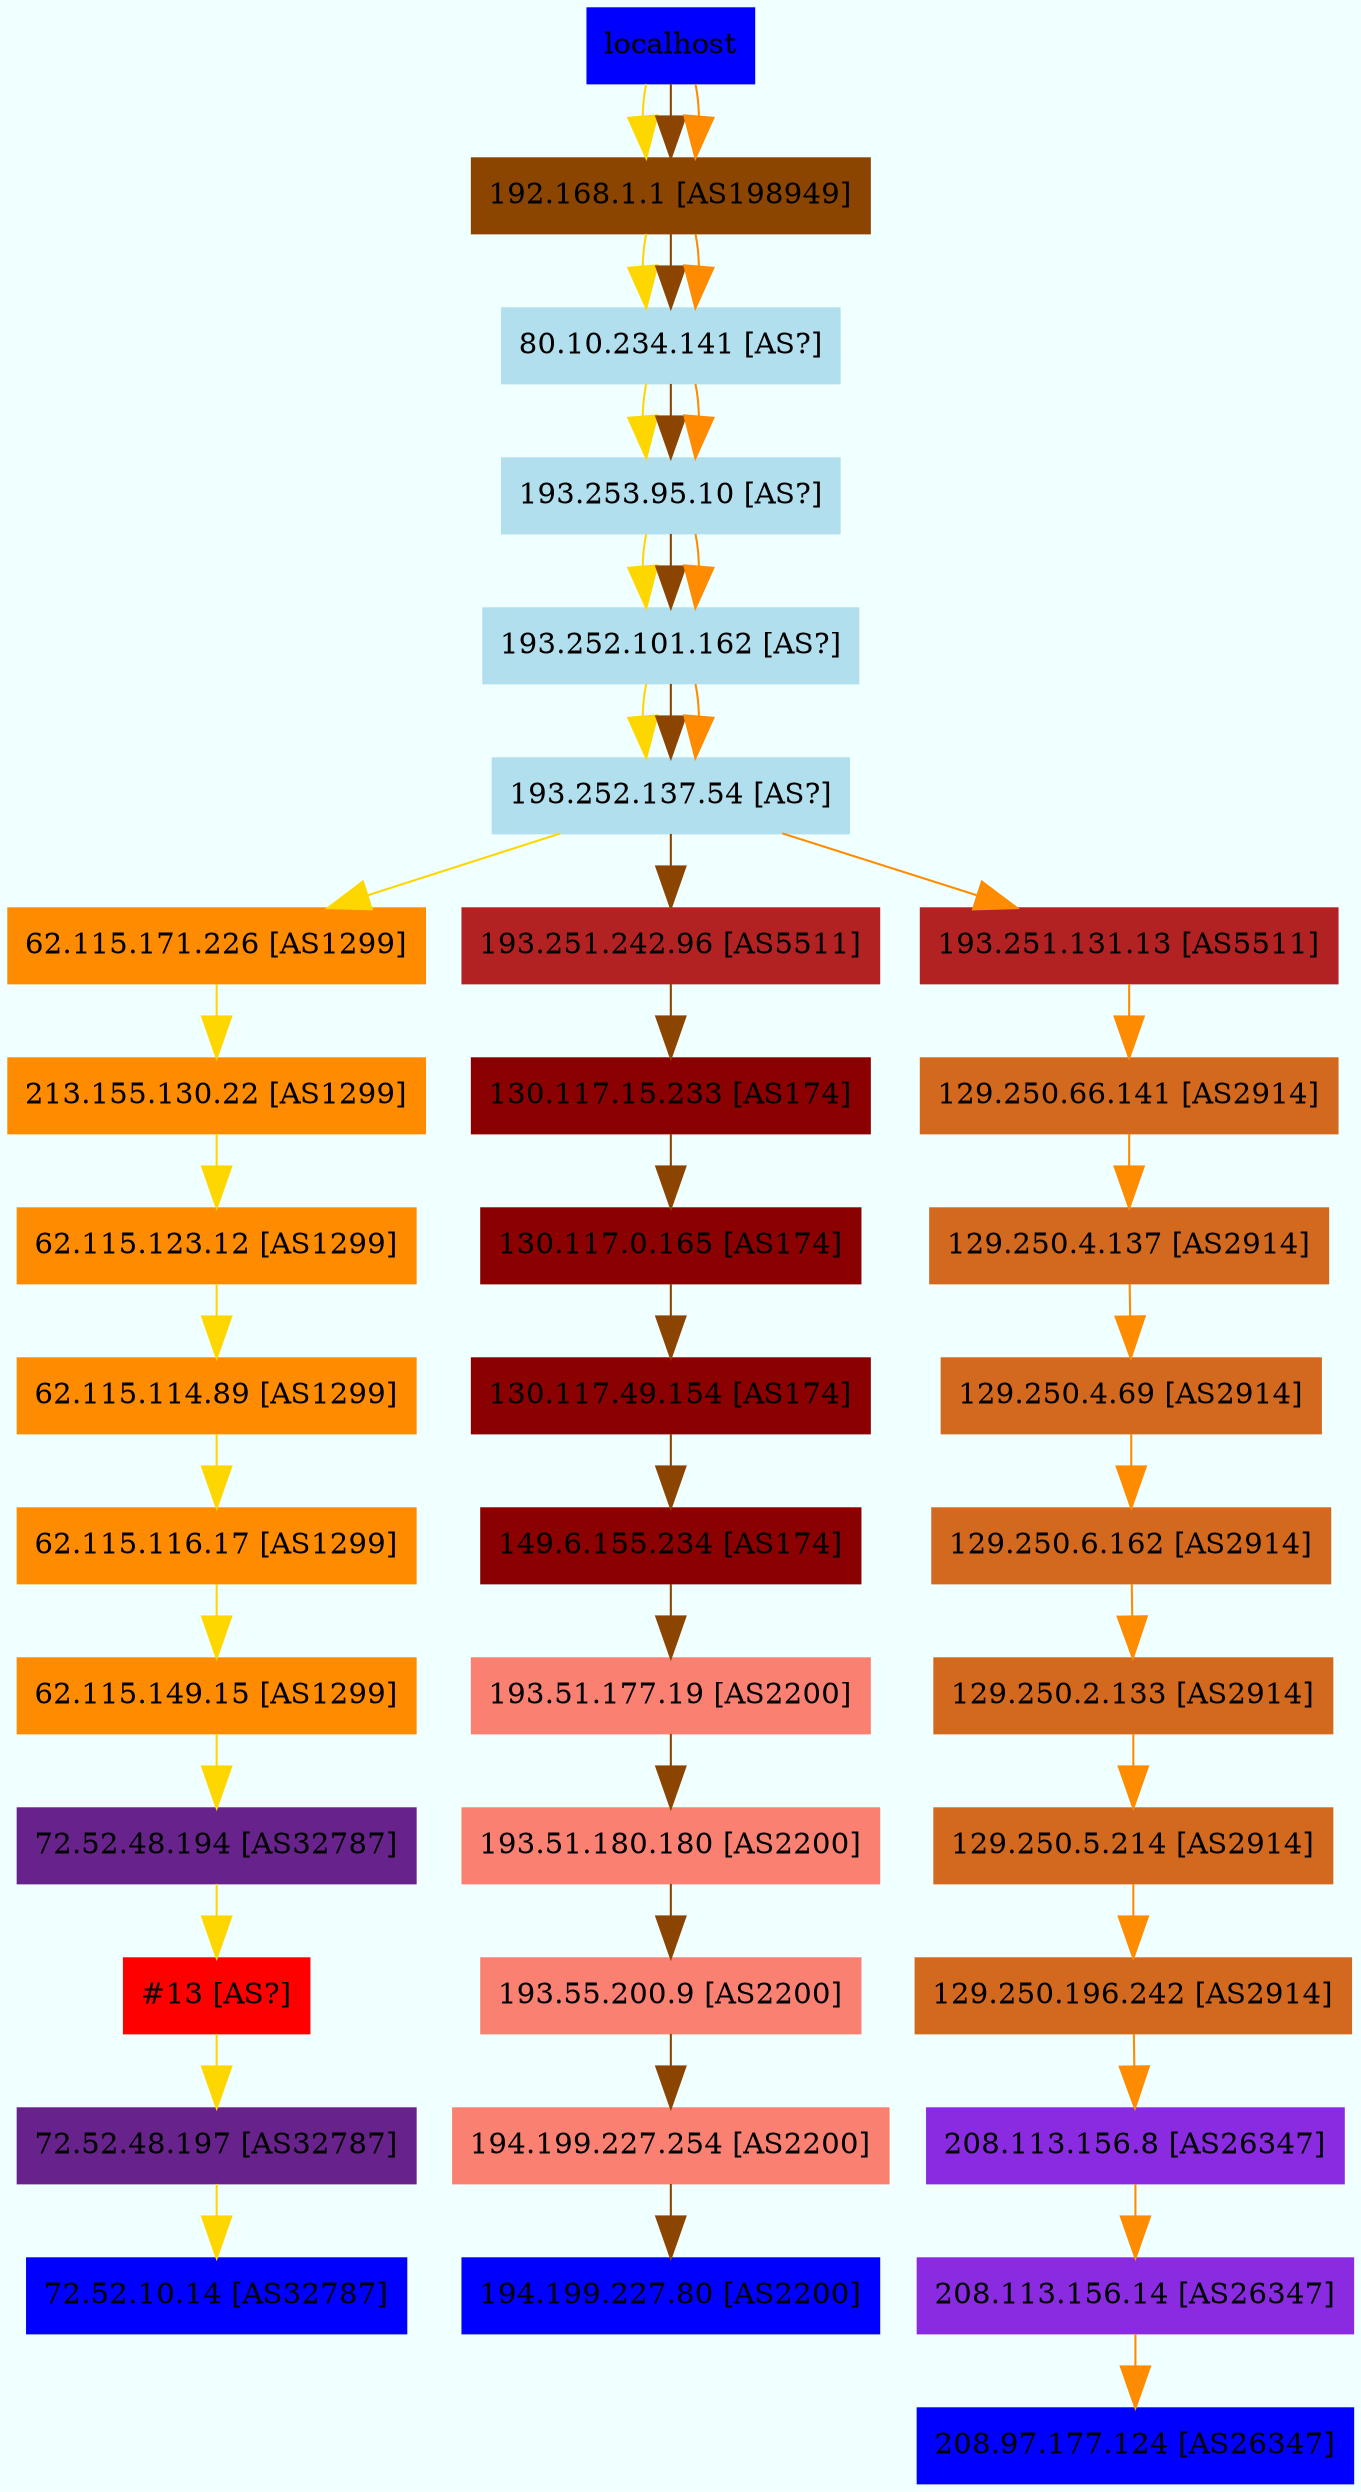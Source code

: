 digraph NetMap{
	bgcolor=azure;
	node [shape=box, color=lightblue2, style=filled];
	edge [arrowsize=2, color=gold];
	localhost [color=blue]
	localhost -> "192.168.1.1 [AS198949]";"192.168.1.1 [AS198949]" [color=darkorange4];
	"192.168.1.1 [AS198949]" -> "80.10.234.141 [AS?]";"80.10.234.141 [AS?]" [color=lightblue2];
	"80.10.234.141 [AS?]" -> "193.253.95.10 [AS?]";"193.253.95.10 [AS?]" [color=lightblue2];
	"193.253.95.10 [AS?]" -> "193.252.101.162 [AS?]";"193.252.101.162 [AS?]" [color=lightblue2];
	"193.252.101.162 [AS?]" -> "193.252.137.54 [AS?]";"193.252.137.54 [AS?]" [color=lightblue2];
	"193.252.137.54 [AS?]" -> "62.115.171.226 [AS1299]";"62.115.171.226 [AS1299]" [color=darkorange];
	"62.115.171.226 [AS1299]" -> "213.155.130.22 [AS1299]";"213.155.130.22 [AS1299]" [color=darkorange];
	"213.155.130.22 [AS1299]" -> "62.115.123.12 [AS1299]";"62.115.123.12 [AS1299]" [color=darkorange];
	"62.115.123.12 [AS1299]" -> "62.115.114.89 [AS1299]";"62.115.114.89 [AS1299]" [color=darkorange];
	"62.115.114.89 [AS1299]" -> "62.115.116.17 [AS1299]";"62.115.116.17 [AS1299]" [color=darkorange];
	"62.115.116.17 [AS1299]" -> "62.115.149.15 [AS1299]";"62.115.149.15 [AS1299]" [color=darkorange];
	"62.115.149.15 [AS1299]" -> "72.52.48.194 [AS32787]";"72.52.48.194 [AS32787]" [color=darkorchid4];
	"72.52.48.194 [AS32787]" -> "#13 [AS?]";"#13 [AS?]" [color=red];
	"#13 [AS?]" -> "72.52.48.197 [AS32787]";"72.52.48.197 [AS32787]" [color=darkorchid4];
	"72.52.48.197 [AS32787]" -> "72.52.10.14 [AS32787]";"72.52.10.14 [AS32787]" [color=darkorchid4];
	"72.52.10.14 [AS32787]" [color=blue];
	edge [arrowsize=2, color=darkorange4];
	localhost -> "192.168.1.1 [AS198949]";"192.168.1.1 [AS198949]" [color=darkorange4];
	"192.168.1.1 [AS198949]" -> "80.10.234.141 [AS?]";"80.10.234.141 [AS?]" [color=lightblue2];
	"80.10.234.141 [AS?]" -> "193.253.95.10 [AS?]";"193.253.95.10 [AS?]" [color=lightblue2];
	"193.253.95.10 [AS?]" -> "193.252.101.162 [AS?]";"193.252.101.162 [AS?]" [color=lightblue2];
	"193.252.101.162 [AS?]" -> "193.252.137.54 [AS?]";"193.252.137.54 [AS?]" [color=lightblue2];
	"193.252.137.54 [AS?]" -> "193.251.242.96 [AS5511]";"193.251.242.96 [AS5511]" [color=firebrick];
	"193.251.242.96 [AS5511]" -> "130.117.15.233 [AS174]";"130.117.15.233 [AS174]" [color=red4];
	"130.117.15.233 [AS174]" -> "130.117.0.165 [AS174]";"130.117.0.165 [AS174]" [color=red4];
	"130.117.0.165 [AS174]" -> "130.117.49.154 [AS174]";"130.117.49.154 [AS174]" [color=red4];
	"130.117.49.154 [AS174]" -> "149.6.155.234 [AS174]";"149.6.155.234 [AS174]" [color=red4];
	"149.6.155.234 [AS174]" -> "193.51.177.19 [AS2200]";"193.51.177.19 [AS2200]" [color=salmon];
	"193.51.177.19 [AS2200]" -> "193.51.180.180 [AS2200]";"193.51.180.180 [AS2200]" [color=salmon];
	"193.51.180.180 [AS2200]" -> "193.55.200.9 [AS2200]";"193.55.200.9 [AS2200]" [color=salmon];
	"193.55.200.9 [AS2200]" -> "194.199.227.254 [AS2200]";"194.199.227.254 [AS2200]" [color=salmon];
	"194.199.227.254 [AS2200]" -> "194.199.227.80 [AS2200]";"194.199.227.80 [AS2200]" [color=salmon];
	"194.199.227.80 [AS2200]" [color=blue];
	edge [arrowsize=2, color=darkorange];
	localhost -> "192.168.1.1 [AS198949]";"192.168.1.1 [AS198949]" [color=darkorange4];
	"192.168.1.1 [AS198949]" -> "80.10.234.141 [AS?]";"80.10.234.141 [AS?]" [color=lightblue2];
	"80.10.234.141 [AS?]" -> "193.253.95.10 [AS?]";"193.253.95.10 [AS?]" [color=lightblue2];
	"193.253.95.10 [AS?]" -> "193.252.101.162 [AS?]";"193.252.101.162 [AS?]" [color=lightblue2];
	"193.252.101.162 [AS?]" -> "193.252.137.54 [AS?]";"193.252.137.54 [AS?]" [color=lightblue2];
	"193.252.137.54 [AS?]" -> "193.251.131.13 [AS5511]";"193.251.131.13 [AS5511]" [color=firebrick];
	"193.251.131.13 [AS5511]" -> "129.250.66.141 [AS2914]";"129.250.66.141 [AS2914]" [color=chocolate];
	"129.250.66.141 [AS2914]" -> "129.250.4.137 [AS2914]";"129.250.4.137 [AS2914]" [color=chocolate];
	"129.250.4.137 [AS2914]" -> "129.250.4.69 [AS2914]";"129.250.4.69 [AS2914]" [color=chocolate];
	"129.250.4.69 [AS2914]" -> "129.250.6.162 [AS2914]";"129.250.6.162 [AS2914]" [color=chocolate];
	"129.250.6.162 [AS2914]" -> "129.250.2.133 [AS2914]";"129.250.2.133 [AS2914]" [color=chocolate];
	"129.250.2.133 [AS2914]" -> "129.250.5.214 [AS2914]";"129.250.5.214 [AS2914]" [color=chocolate];
	"129.250.5.214 [AS2914]" -> "129.250.196.242 [AS2914]";"129.250.196.242 [AS2914]" [color=chocolate];
	"129.250.196.242 [AS2914]" -> "208.113.156.8 [AS26347]";"208.113.156.8 [AS26347]" [color=blueviolet];
	"208.113.156.8 [AS26347]" -> "208.113.156.14 [AS26347]";"208.113.156.14 [AS26347]" [color=blueviolet];
	"208.113.156.14 [AS26347]" -> "208.97.177.124 [AS26347]";"208.97.177.124 [AS26347]" [color=blueviolet];
	"208.97.177.124 [AS26347]" [color=blue];
}
